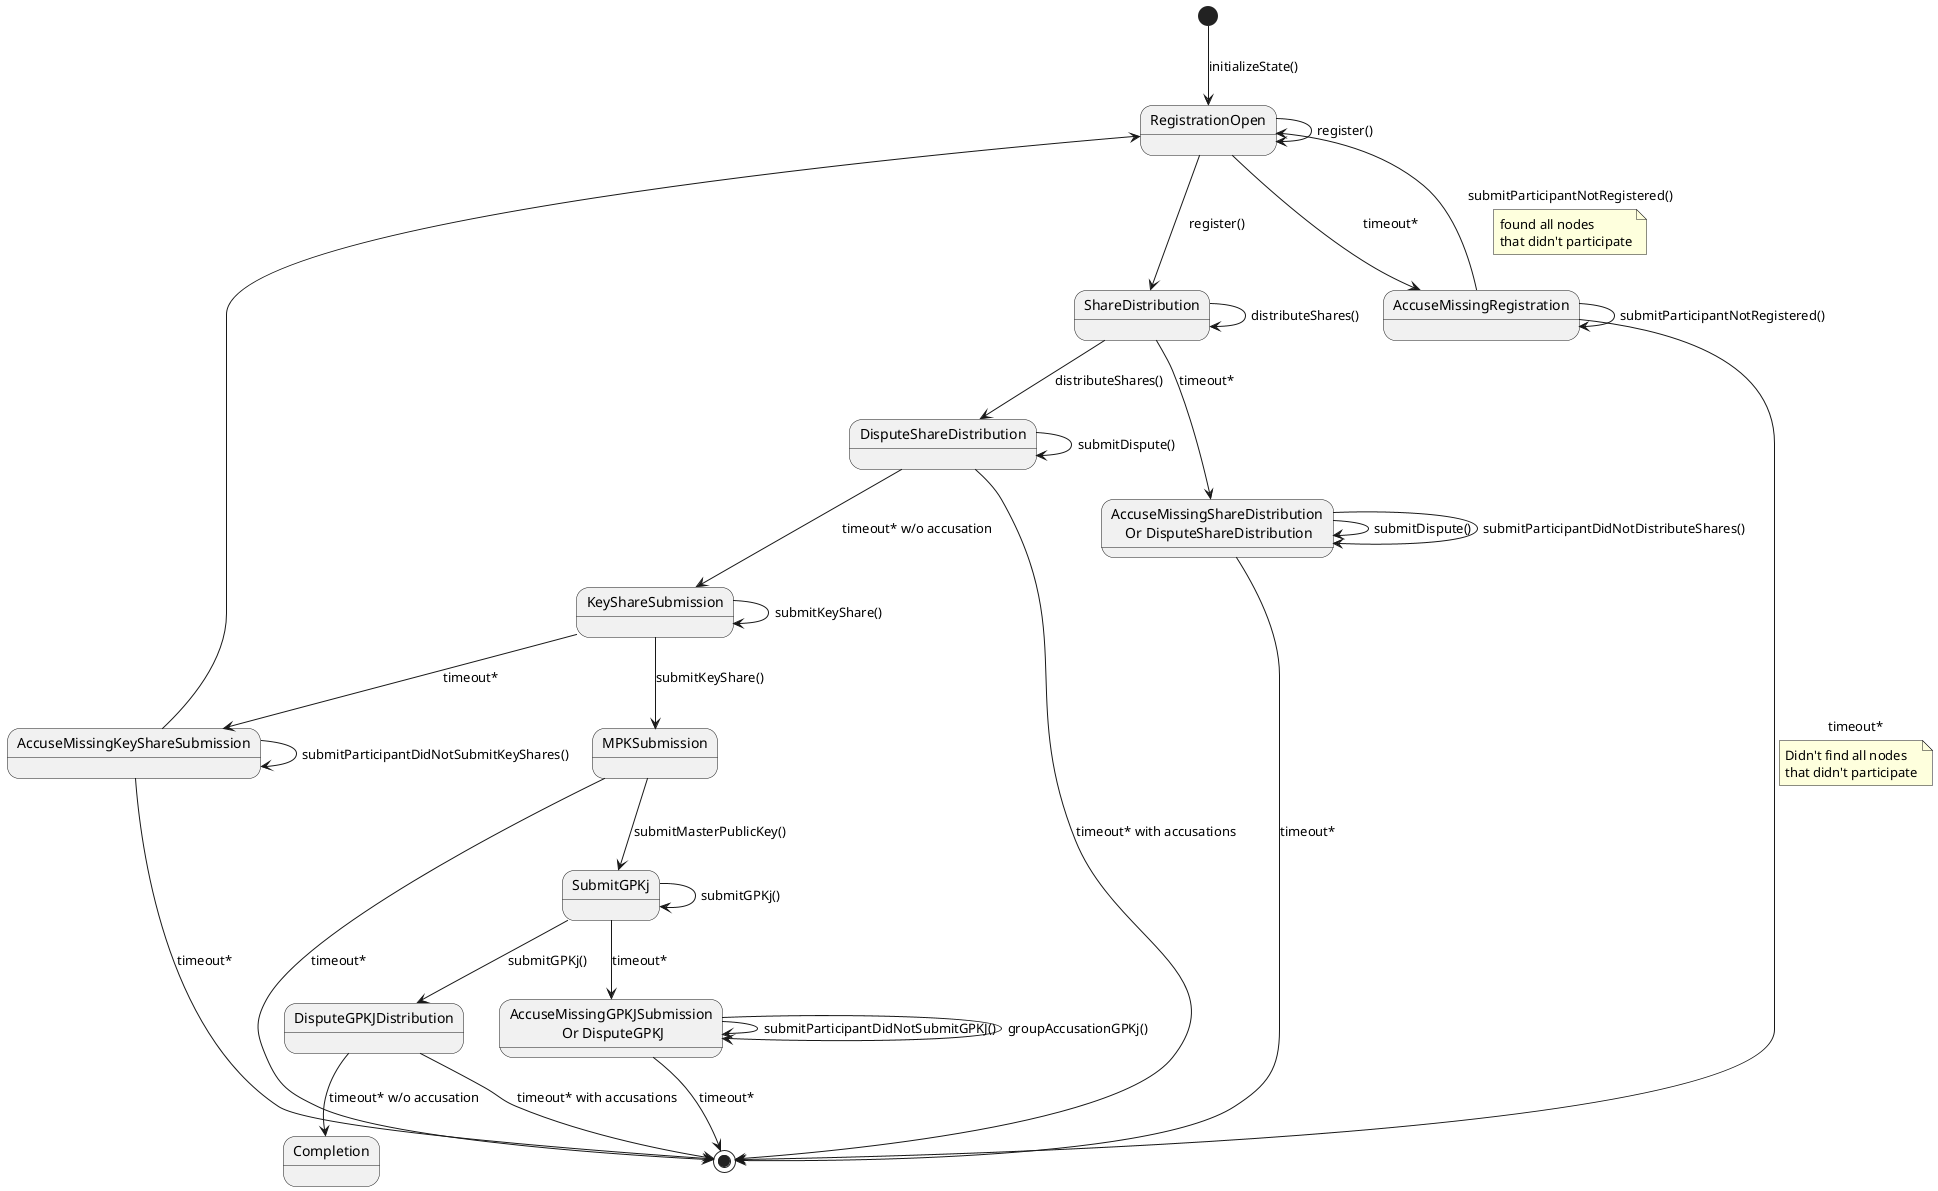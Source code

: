 @startuml

[*]     --> RegistrationOpen : initializeState()
state end1 <<end>>
skinparam state {
    EndColor Red
}
RegistrationOpen --> RegistrationOpen: register()
RegistrationOpen --> ShareDistribution: register()
RegistrationOpen --> AccuseMissingRegistration: timeout*

AccuseMissingRegistration --> RegistrationOpen:submitParticipantNotRegistered()
note on link : found all nodes\nthat didn't participate
AccuseMissingRegistration --> AccuseMissingRegistration: submitParticipantNotRegistered()
AccuseMissingRegistration --> end1: timeout*
note on link : Didn't find all nodes\nthat didn't participate

ShareDistribution --> ShareDistribution: distributeShares()
ShareDistribution --> DisputeShareDistribution: distributeShares()
state "AccuseMissingShareDistribution\n Or DisputeShareDistribution"  as AccuseShareWindow

ShareDistribution -->  AccuseShareWindow: timeout*

AccuseShareWindow -->  AccuseShareWindow: submitDispute()
AccuseShareWindow -->end1: timeout*
AccuseShareWindow -->  AccuseShareWindow: submitParticipantDidNotDistributeShares()

DisputeShareDistribution --> DisputeShareDistribution: submitDispute()
DisputeShareDistribution --> KeyShareSubmission:  timeout* w/o accusation
DisputeShareDistribution --> end1: timeout* with accusations
KeyShareSubmission --> KeyShareSubmission: submitKeyShare()
KeyShareSubmission --> MPKSubmission: submitKeyShare()

KeyShareSubmission --> AccuseMissingKeyShareSubmission: timeout*
AccuseMissingKeyShareSubmission --> AccuseMissingKeyShareSubmission: submitParticipantDidNotSubmitKeyShares()
AccuseMissingKeyShareSubmission -->RegistrationOpen
AccuseMissingKeyShareSubmission --> end1: timeout*

MPKSubmission --> SubmitGPKj: submitMasterPublicKey()

MPKSubmission --> end1: timeout*

SubmitGPKj --> SubmitGPKj: submitGPKj()


state "AccuseMissingGPKJSubmission\n Or DisputeGPKJ"  as AccuseGPKJWindow
SubmitGPKj --> AccuseGPKJWindow: timeout*
AccuseGPKJWindow --> AccuseGPKJWindow: submitParticipantDidNotSubmitGPKJ()
AccuseGPKJWindow --> AccuseGPKJWindow: groupAccusationGPKj()
AccuseGPKJWindow --> end1: timeout*

SubmitGPKj --> DisputeGPKJDistribution: submitGPKj()

DisputeGPKJDistribution --> Completion: timeout* w/o accusation
DisputeGPKJDistribution --> end1: timeout* with accusations



@enduml
